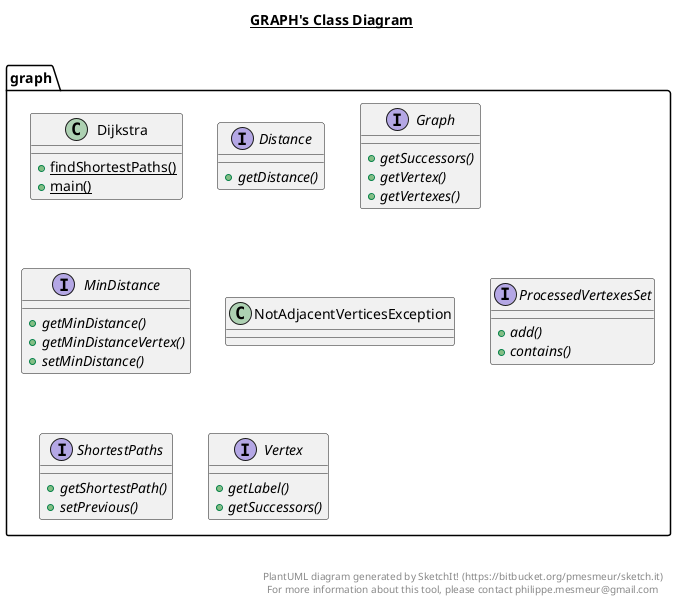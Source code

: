 @startuml

title __GRAPH's Class Diagram__\n

  namespace graph {
    class graph.Dijkstra {
        {static} + findShortestPaths()
        {static} + main()
    }
  }
  

  namespace graph {
    interface graph.Distance {
        {abstract} + getDistance()
    }
  }
  

  namespace graph {
    interface graph.Graph {
        {abstract} + getSuccessors()
        {abstract} + getVertex()
        {abstract} + getVertexes()
    }
  }
  

  namespace graph {
    interface graph.MinDistance {
        {abstract} + getMinDistance()
        {abstract} + getMinDistanceVertex()
        {abstract} + setMinDistance()
    }
  }
  

  namespace graph {
    class graph.NotAdjacentVerticesException {
    }
  }
  

  namespace graph {
    interface graph.ProcessedVertexesSet {
        {abstract} + add()
        {abstract} + contains()
    }
  }
  

  namespace graph {
    interface graph.ShortestPaths {
        {abstract} + getShortestPath()
        {abstract} + setPrevious()
    }
  }
  

  namespace graph {
    interface graph.Vertex {
        {abstract} + getLabel()
        {abstract} + getSuccessors()
    }
  }
  



right footer


PlantUML diagram generated by SketchIt! (https://bitbucket.org/pmesmeur/sketch.it)
For more information about this tool, please contact philippe.mesmeur@gmail.com
endfooter

@enduml
